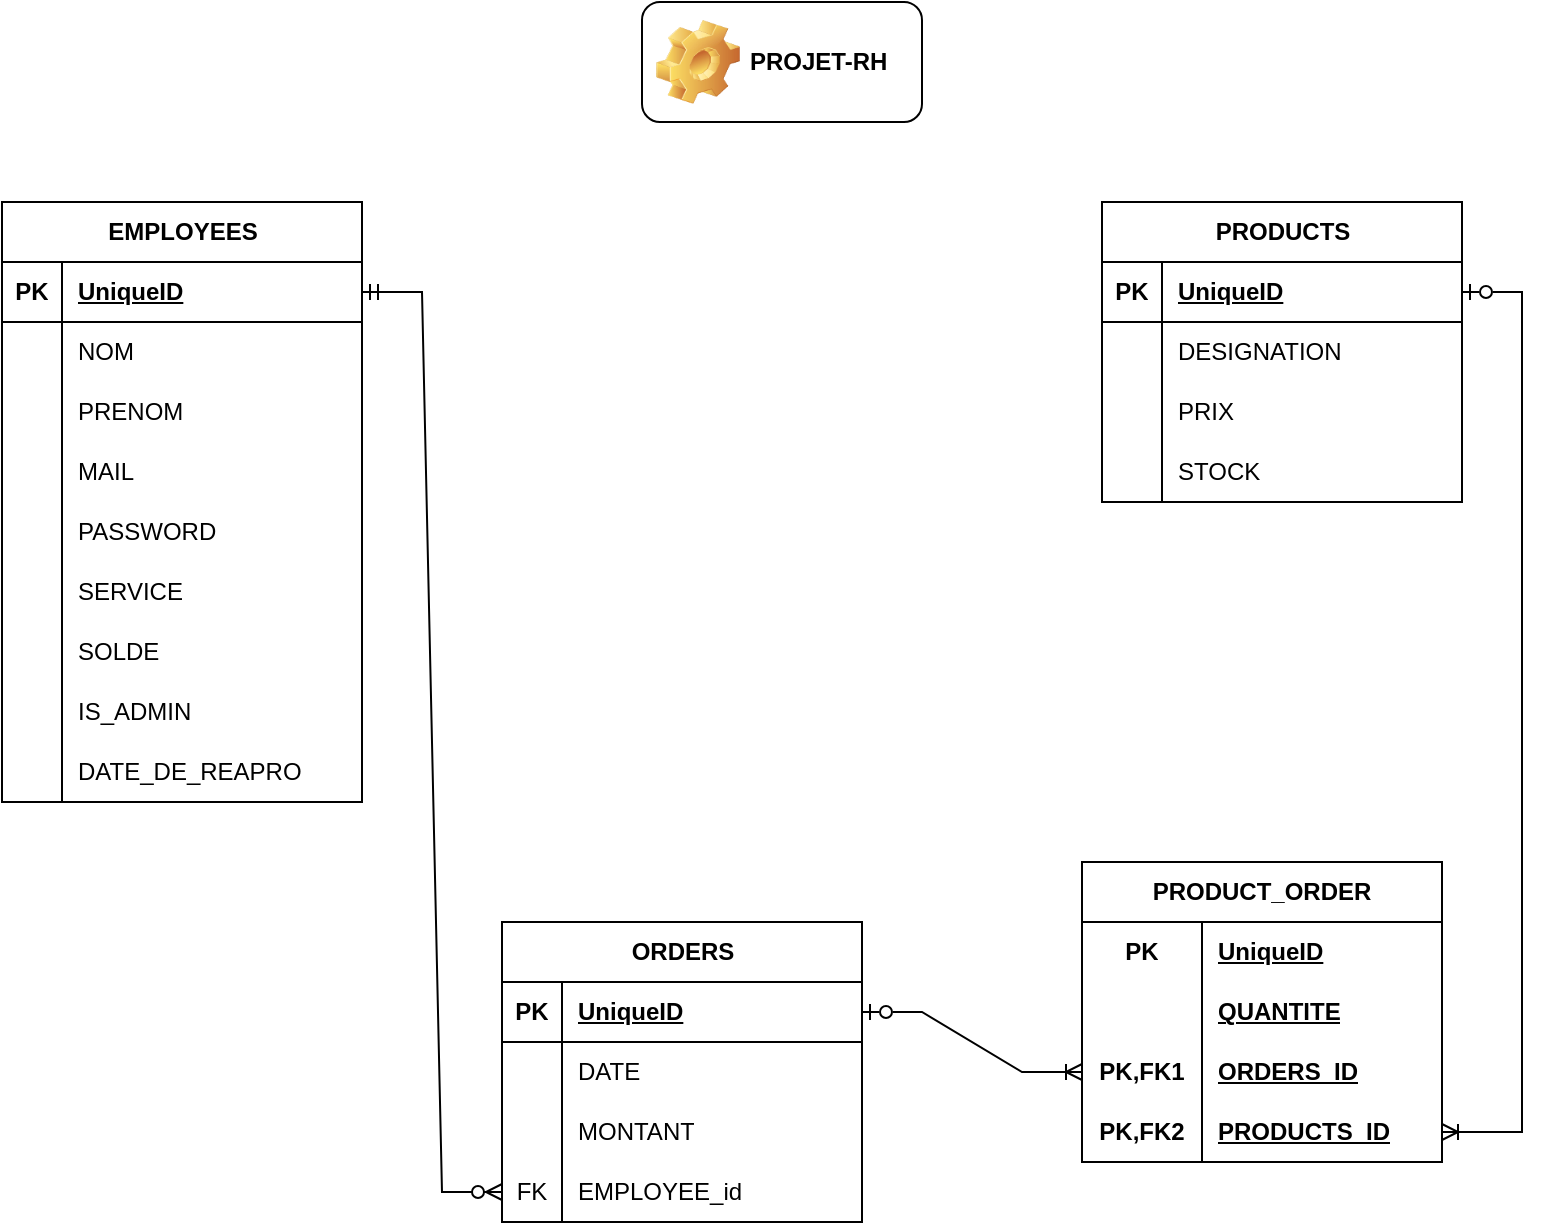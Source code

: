<mxfile version="21.2.6" type="device">
  <diagram name="Page-1" id="j2JwIPgx9smmB2Svnl6W">
    <mxGraphModel dx="1434" dy="756" grid="1" gridSize="10" guides="1" tooltips="1" connect="1" arrows="1" fold="1" page="1" pageScale="1" pageWidth="827" pageHeight="1169" math="0" shadow="0">
      <root>
        <mxCell id="0" />
        <mxCell id="1" parent="0" />
        <mxCell id="G_d8edvMcWKLDNFxr6I4-1" value="EMPLOYEES" style="shape=table;startSize=30;container=1;collapsible=1;childLayout=tableLayout;fixedRows=1;rowLines=0;fontStyle=1;align=center;resizeLast=1;html=1;" parent="1" vertex="1">
          <mxGeometry x="30" y="110" width="180" height="300" as="geometry" />
        </mxCell>
        <mxCell id="G_d8edvMcWKLDNFxr6I4-2" value="" style="shape=tableRow;horizontal=0;startSize=0;swimlaneHead=0;swimlaneBody=0;fillColor=none;collapsible=0;dropTarget=0;points=[[0,0.5],[1,0.5]];portConstraint=eastwest;top=0;left=0;right=0;bottom=1;" parent="G_d8edvMcWKLDNFxr6I4-1" vertex="1">
          <mxGeometry y="30" width="180" height="30" as="geometry" />
        </mxCell>
        <mxCell id="G_d8edvMcWKLDNFxr6I4-3" value="PK" style="shape=partialRectangle;connectable=0;fillColor=none;top=0;left=0;bottom=0;right=0;fontStyle=1;overflow=hidden;whiteSpace=wrap;html=1;" parent="G_d8edvMcWKLDNFxr6I4-2" vertex="1">
          <mxGeometry width="30" height="30" as="geometry">
            <mxRectangle width="30" height="30" as="alternateBounds" />
          </mxGeometry>
        </mxCell>
        <mxCell id="G_d8edvMcWKLDNFxr6I4-4" value="UniqueID" style="shape=partialRectangle;connectable=0;fillColor=none;top=0;left=0;bottom=0;right=0;align=left;spacingLeft=6;fontStyle=5;overflow=hidden;whiteSpace=wrap;html=1;" parent="G_d8edvMcWKLDNFxr6I4-2" vertex="1">
          <mxGeometry x="30" width="150" height="30" as="geometry">
            <mxRectangle width="150" height="30" as="alternateBounds" />
          </mxGeometry>
        </mxCell>
        <mxCell id="G_d8edvMcWKLDNFxr6I4-5" value="" style="shape=tableRow;horizontal=0;startSize=0;swimlaneHead=0;swimlaneBody=0;fillColor=none;collapsible=0;dropTarget=0;points=[[0,0.5],[1,0.5]];portConstraint=eastwest;top=0;left=0;right=0;bottom=0;" parent="G_d8edvMcWKLDNFxr6I4-1" vertex="1">
          <mxGeometry y="60" width="180" height="30" as="geometry" />
        </mxCell>
        <mxCell id="G_d8edvMcWKLDNFxr6I4-6" value="" style="shape=partialRectangle;connectable=0;fillColor=none;top=0;left=0;bottom=0;right=0;editable=1;overflow=hidden;whiteSpace=wrap;html=1;" parent="G_d8edvMcWKLDNFxr6I4-5" vertex="1">
          <mxGeometry width="30" height="30" as="geometry">
            <mxRectangle width="30" height="30" as="alternateBounds" />
          </mxGeometry>
        </mxCell>
        <mxCell id="G_d8edvMcWKLDNFxr6I4-7" value="NOM" style="shape=partialRectangle;connectable=0;fillColor=none;top=0;left=0;bottom=0;right=0;align=left;spacingLeft=6;overflow=hidden;whiteSpace=wrap;html=1;" parent="G_d8edvMcWKLDNFxr6I4-5" vertex="1">
          <mxGeometry x="30" width="150" height="30" as="geometry">
            <mxRectangle width="150" height="30" as="alternateBounds" />
          </mxGeometry>
        </mxCell>
        <mxCell id="G_d8edvMcWKLDNFxr6I4-8" value="" style="shape=tableRow;horizontal=0;startSize=0;swimlaneHead=0;swimlaneBody=0;fillColor=none;collapsible=0;dropTarget=0;points=[[0,0.5],[1,0.5]];portConstraint=eastwest;top=0;left=0;right=0;bottom=0;" parent="G_d8edvMcWKLDNFxr6I4-1" vertex="1">
          <mxGeometry y="90" width="180" height="30" as="geometry" />
        </mxCell>
        <mxCell id="G_d8edvMcWKLDNFxr6I4-9" value="" style="shape=partialRectangle;connectable=0;fillColor=none;top=0;left=0;bottom=0;right=0;editable=1;overflow=hidden;whiteSpace=wrap;html=1;" parent="G_d8edvMcWKLDNFxr6I4-8" vertex="1">
          <mxGeometry width="30" height="30" as="geometry">
            <mxRectangle width="30" height="30" as="alternateBounds" />
          </mxGeometry>
        </mxCell>
        <mxCell id="G_d8edvMcWKLDNFxr6I4-10" value="PRENOM" style="shape=partialRectangle;connectable=0;fillColor=none;top=0;left=0;bottom=0;right=0;align=left;spacingLeft=6;overflow=hidden;whiteSpace=wrap;html=1;" parent="G_d8edvMcWKLDNFxr6I4-8" vertex="1">
          <mxGeometry x="30" width="150" height="30" as="geometry">
            <mxRectangle width="150" height="30" as="alternateBounds" />
          </mxGeometry>
        </mxCell>
        <mxCell id="G_d8edvMcWKLDNFxr6I4-62" value="" style="shape=tableRow;horizontal=0;startSize=0;swimlaneHead=0;swimlaneBody=0;fillColor=none;collapsible=0;dropTarget=0;points=[[0,0.5],[1,0.5]];portConstraint=eastwest;top=0;left=0;right=0;bottom=0;" parent="G_d8edvMcWKLDNFxr6I4-1" vertex="1">
          <mxGeometry y="120" width="180" height="30" as="geometry" />
        </mxCell>
        <mxCell id="G_d8edvMcWKLDNFxr6I4-63" value="" style="shape=partialRectangle;connectable=0;fillColor=none;top=0;left=0;bottom=0;right=0;editable=1;overflow=hidden;whiteSpace=wrap;html=1;" parent="G_d8edvMcWKLDNFxr6I4-62" vertex="1">
          <mxGeometry width="30" height="30" as="geometry">
            <mxRectangle width="30" height="30" as="alternateBounds" />
          </mxGeometry>
        </mxCell>
        <mxCell id="G_d8edvMcWKLDNFxr6I4-64" value="MAIL" style="shape=partialRectangle;connectable=0;fillColor=none;top=0;left=0;bottom=0;right=0;align=left;spacingLeft=6;overflow=hidden;whiteSpace=wrap;html=1;" parent="G_d8edvMcWKLDNFxr6I4-62" vertex="1">
          <mxGeometry x="30" width="150" height="30" as="geometry">
            <mxRectangle width="150" height="30" as="alternateBounds" />
          </mxGeometry>
        </mxCell>
        <mxCell id="G_d8edvMcWKLDNFxr6I4-65" value="" style="shape=tableRow;horizontal=0;startSize=0;swimlaneHead=0;swimlaneBody=0;fillColor=none;collapsible=0;dropTarget=0;points=[[0,0.5],[1,0.5]];portConstraint=eastwest;top=0;left=0;right=0;bottom=0;" parent="G_d8edvMcWKLDNFxr6I4-1" vertex="1">
          <mxGeometry y="150" width="180" height="30" as="geometry" />
        </mxCell>
        <mxCell id="G_d8edvMcWKLDNFxr6I4-66" value="" style="shape=partialRectangle;connectable=0;fillColor=none;top=0;left=0;bottom=0;right=0;editable=1;overflow=hidden;whiteSpace=wrap;html=1;" parent="G_d8edvMcWKLDNFxr6I4-65" vertex="1">
          <mxGeometry width="30" height="30" as="geometry">
            <mxRectangle width="30" height="30" as="alternateBounds" />
          </mxGeometry>
        </mxCell>
        <mxCell id="G_d8edvMcWKLDNFxr6I4-67" value="PASSWORD" style="shape=partialRectangle;connectable=0;fillColor=none;top=0;left=0;bottom=0;right=0;align=left;spacingLeft=6;overflow=hidden;whiteSpace=wrap;html=1;" parent="G_d8edvMcWKLDNFxr6I4-65" vertex="1">
          <mxGeometry x="30" width="150" height="30" as="geometry">
            <mxRectangle width="150" height="30" as="alternateBounds" />
          </mxGeometry>
        </mxCell>
        <mxCell id="G_d8edvMcWKLDNFxr6I4-11" value="" style="shape=tableRow;horizontal=0;startSize=0;swimlaneHead=0;swimlaneBody=0;fillColor=none;collapsible=0;dropTarget=0;points=[[0,0.5],[1,0.5]];portConstraint=eastwest;top=0;left=0;right=0;bottom=0;" parent="G_d8edvMcWKLDNFxr6I4-1" vertex="1">
          <mxGeometry y="180" width="180" height="30" as="geometry" />
        </mxCell>
        <mxCell id="G_d8edvMcWKLDNFxr6I4-12" value="" style="shape=partialRectangle;connectable=0;fillColor=none;top=0;left=0;bottom=0;right=0;editable=1;overflow=hidden;whiteSpace=wrap;html=1;" parent="G_d8edvMcWKLDNFxr6I4-11" vertex="1">
          <mxGeometry width="30" height="30" as="geometry">
            <mxRectangle width="30" height="30" as="alternateBounds" />
          </mxGeometry>
        </mxCell>
        <mxCell id="G_d8edvMcWKLDNFxr6I4-13" value="SERVICE" style="shape=partialRectangle;connectable=0;fillColor=none;top=0;left=0;bottom=0;right=0;align=left;spacingLeft=6;overflow=hidden;whiteSpace=wrap;html=1;" parent="G_d8edvMcWKLDNFxr6I4-11" vertex="1">
          <mxGeometry x="30" width="150" height="30" as="geometry">
            <mxRectangle width="150" height="30" as="alternateBounds" />
          </mxGeometry>
        </mxCell>
        <mxCell id="G_d8edvMcWKLDNFxr6I4-49" value="" style="shape=tableRow;horizontal=0;startSize=0;swimlaneHead=0;swimlaneBody=0;fillColor=none;collapsible=0;dropTarget=0;points=[[0,0.5],[1,0.5]];portConstraint=eastwest;top=0;left=0;right=0;bottom=0;" parent="G_d8edvMcWKLDNFxr6I4-1" vertex="1">
          <mxGeometry y="210" width="180" height="30" as="geometry" />
        </mxCell>
        <mxCell id="G_d8edvMcWKLDNFxr6I4-50" value="" style="shape=partialRectangle;connectable=0;fillColor=none;top=0;left=0;bottom=0;right=0;editable=1;overflow=hidden;whiteSpace=wrap;html=1;" parent="G_d8edvMcWKLDNFxr6I4-49" vertex="1">
          <mxGeometry width="30" height="30" as="geometry">
            <mxRectangle width="30" height="30" as="alternateBounds" />
          </mxGeometry>
        </mxCell>
        <mxCell id="G_d8edvMcWKLDNFxr6I4-51" value="SOLDE" style="shape=partialRectangle;connectable=0;fillColor=none;top=0;left=0;bottom=0;right=0;align=left;spacingLeft=6;overflow=hidden;whiteSpace=wrap;html=1;" parent="G_d8edvMcWKLDNFxr6I4-49" vertex="1">
          <mxGeometry x="30" width="150" height="30" as="geometry">
            <mxRectangle width="150" height="30" as="alternateBounds" />
          </mxGeometry>
        </mxCell>
        <mxCell id="G_d8edvMcWKLDNFxr6I4-52" value="" style="shape=tableRow;horizontal=0;startSize=0;swimlaneHead=0;swimlaneBody=0;fillColor=none;collapsible=0;dropTarget=0;points=[[0,0.5],[1,0.5]];portConstraint=eastwest;top=0;left=0;right=0;bottom=0;" parent="G_d8edvMcWKLDNFxr6I4-1" vertex="1">
          <mxGeometry y="240" width="180" height="30" as="geometry" />
        </mxCell>
        <mxCell id="G_d8edvMcWKLDNFxr6I4-53" value="" style="shape=partialRectangle;connectable=0;fillColor=none;top=0;left=0;bottom=0;right=0;editable=1;overflow=hidden;whiteSpace=wrap;html=1;" parent="G_d8edvMcWKLDNFxr6I4-52" vertex="1">
          <mxGeometry width="30" height="30" as="geometry">
            <mxRectangle width="30" height="30" as="alternateBounds" />
          </mxGeometry>
        </mxCell>
        <mxCell id="G_d8edvMcWKLDNFxr6I4-54" value="IS_ADMIN" style="shape=partialRectangle;connectable=0;fillColor=none;top=0;left=0;bottom=0;right=0;align=left;spacingLeft=6;overflow=hidden;whiteSpace=wrap;html=1;" parent="G_d8edvMcWKLDNFxr6I4-52" vertex="1">
          <mxGeometry x="30" width="150" height="30" as="geometry">
            <mxRectangle width="150" height="30" as="alternateBounds" />
          </mxGeometry>
        </mxCell>
        <mxCell id="G_d8edvMcWKLDNFxr6I4-55" value="" style="shape=tableRow;horizontal=0;startSize=0;swimlaneHead=0;swimlaneBody=0;fillColor=none;collapsible=0;dropTarget=0;points=[[0,0.5],[1,0.5]];portConstraint=eastwest;top=0;left=0;right=0;bottom=0;" parent="G_d8edvMcWKLDNFxr6I4-1" vertex="1">
          <mxGeometry y="270" width="180" height="30" as="geometry" />
        </mxCell>
        <mxCell id="G_d8edvMcWKLDNFxr6I4-56" value="" style="shape=partialRectangle;connectable=0;fillColor=none;top=0;left=0;bottom=0;right=0;editable=1;overflow=hidden;whiteSpace=wrap;html=1;" parent="G_d8edvMcWKLDNFxr6I4-55" vertex="1">
          <mxGeometry width="30" height="30" as="geometry">
            <mxRectangle width="30" height="30" as="alternateBounds" />
          </mxGeometry>
        </mxCell>
        <mxCell id="G_d8edvMcWKLDNFxr6I4-57" value="DATE_DE_REAPRO" style="shape=partialRectangle;connectable=0;fillColor=none;top=0;left=0;bottom=0;right=0;align=left;spacingLeft=6;overflow=hidden;whiteSpace=wrap;html=1;" parent="G_d8edvMcWKLDNFxr6I4-55" vertex="1">
          <mxGeometry x="30" width="150" height="30" as="geometry">
            <mxRectangle width="150" height="30" as="alternateBounds" />
          </mxGeometry>
        </mxCell>
        <mxCell id="G_d8edvMcWKLDNFxr6I4-14" value="PRODUCTS" style="shape=table;startSize=30;container=1;collapsible=1;childLayout=tableLayout;fixedRows=1;rowLines=0;fontStyle=1;align=center;resizeLast=1;html=1;" parent="1" vertex="1">
          <mxGeometry x="580" y="110" width="180" height="150" as="geometry" />
        </mxCell>
        <mxCell id="G_d8edvMcWKLDNFxr6I4-15" value="" style="shape=tableRow;horizontal=0;startSize=0;swimlaneHead=0;swimlaneBody=0;fillColor=none;collapsible=0;dropTarget=0;points=[[0,0.5],[1,0.5]];portConstraint=eastwest;top=0;left=0;right=0;bottom=1;" parent="G_d8edvMcWKLDNFxr6I4-14" vertex="1">
          <mxGeometry y="30" width="180" height="30" as="geometry" />
        </mxCell>
        <mxCell id="G_d8edvMcWKLDNFxr6I4-16" value="PK" style="shape=partialRectangle;connectable=0;fillColor=none;top=0;left=0;bottom=0;right=0;fontStyle=1;overflow=hidden;whiteSpace=wrap;html=1;" parent="G_d8edvMcWKLDNFxr6I4-15" vertex="1">
          <mxGeometry width="30" height="30" as="geometry">
            <mxRectangle width="30" height="30" as="alternateBounds" />
          </mxGeometry>
        </mxCell>
        <mxCell id="G_d8edvMcWKLDNFxr6I4-17" value="UniqueID" style="shape=partialRectangle;connectable=0;fillColor=none;top=0;left=0;bottom=0;right=0;align=left;spacingLeft=6;fontStyle=5;overflow=hidden;whiteSpace=wrap;html=1;" parent="G_d8edvMcWKLDNFxr6I4-15" vertex="1">
          <mxGeometry x="30" width="150" height="30" as="geometry">
            <mxRectangle width="150" height="30" as="alternateBounds" />
          </mxGeometry>
        </mxCell>
        <mxCell id="G_d8edvMcWKLDNFxr6I4-18" value="" style="shape=tableRow;horizontal=0;startSize=0;swimlaneHead=0;swimlaneBody=0;fillColor=none;collapsible=0;dropTarget=0;points=[[0,0.5],[1,0.5]];portConstraint=eastwest;top=0;left=0;right=0;bottom=0;" parent="G_d8edvMcWKLDNFxr6I4-14" vertex="1">
          <mxGeometry y="60" width="180" height="30" as="geometry" />
        </mxCell>
        <mxCell id="G_d8edvMcWKLDNFxr6I4-19" value="" style="shape=partialRectangle;connectable=0;fillColor=none;top=0;left=0;bottom=0;right=0;editable=1;overflow=hidden;whiteSpace=wrap;html=1;" parent="G_d8edvMcWKLDNFxr6I4-18" vertex="1">
          <mxGeometry width="30" height="30" as="geometry">
            <mxRectangle width="30" height="30" as="alternateBounds" />
          </mxGeometry>
        </mxCell>
        <mxCell id="G_d8edvMcWKLDNFxr6I4-20" value="DESIGNATION" style="shape=partialRectangle;connectable=0;fillColor=none;top=0;left=0;bottom=0;right=0;align=left;spacingLeft=6;overflow=hidden;whiteSpace=wrap;html=1;" parent="G_d8edvMcWKLDNFxr6I4-18" vertex="1">
          <mxGeometry x="30" width="150" height="30" as="geometry">
            <mxRectangle width="150" height="30" as="alternateBounds" />
          </mxGeometry>
        </mxCell>
        <mxCell id="G_d8edvMcWKLDNFxr6I4-21" value="" style="shape=tableRow;horizontal=0;startSize=0;swimlaneHead=0;swimlaneBody=0;fillColor=none;collapsible=0;dropTarget=0;points=[[0,0.5],[1,0.5]];portConstraint=eastwest;top=0;left=0;right=0;bottom=0;" parent="G_d8edvMcWKLDNFxr6I4-14" vertex="1">
          <mxGeometry y="90" width="180" height="30" as="geometry" />
        </mxCell>
        <mxCell id="G_d8edvMcWKLDNFxr6I4-22" value="" style="shape=partialRectangle;connectable=0;fillColor=none;top=0;left=0;bottom=0;right=0;editable=1;overflow=hidden;whiteSpace=wrap;html=1;" parent="G_d8edvMcWKLDNFxr6I4-21" vertex="1">
          <mxGeometry width="30" height="30" as="geometry">
            <mxRectangle width="30" height="30" as="alternateBounds" />
          </mxGeometry>
        </mxCell>
        <mxCell id="G_d8edvMcWKLDNFxr6I4-23" value="PRIX" style="shape=partialRectangle;connectable=0;fillColor=none;top=0;left=0;bottom=0;right=0;align=left;spacingLeft=6;overflow=hidden;whiteSpace=wrap;html=1;" parent="G_d8edvMcWKLDNFxr6I4-21" vertex="1">
          <mxGeometry x="30" width="150" height="30" as="geometry">
            <mxRectangle width="150" height="30" as="alternateBounds" />
          </mxGeometry>
        </mxCell>
        <mxCell id="G_d8edvMcWKLDNFxr6I4-43" value="" style="shape=tableRow;horizontal=0;startSize=0;swimlaneHead=0;swimlaneBody=0;fillColor=none;collapsible=0;dropTarget=0;points=[[0,0.5],[1,0.5]];portConstraint=eastwest;top=0;left=0;right=0;bottom=0;" parent="G_d8edvMcWKLDNFxr6I4-14" vertex="1">
          <mxGeometry y="120" width="180" height="30" as="geometry" />
        </mxCell>
        <mxCell id="G_d8edvMcWKLDNFxr6I4-44" value="" style="shape=partialRectangle;connectable=0;fillColor=none;top=0;left=0;bottom=0;right=0;editable=1;overflow=hidden;whiteSpace=wrap;html=1;" parent="G_d8edvMcWKLDNFxr6I4-43" vertex="1">
          <mxGeometry width="30" height="30" as="geometry">
            <mxRectangle width="30" height="30" as="alternateBounds" />
          </mxGeometry>
        </mxCell>
        <mxCell id="G_d8edvMcWKLDNFxr6I4-45" value="STOCK" style="shape=partialRectangle;connectable=0;fillColor=none;top=0;left=0;bottom=0;right=0;align=left;spacingLeft=6;overflow=hidden;whiteSpace=wrap;html=1;" parent="G_d8edvMcWKLDNFxr6I4-43" vertex="1">
          <mxGeometry x="30" width="150" height="30" as="geometry">
            <mxRectangle width="150" height="30" as="alternateBounds" />
          </mxGeometry>
        </mxCell>
        <mxCell id="G_d8edvMcWKLDNFxr6I4-27" value="PRODUCT_ORDER" style="shape=table;startSize=30;container=1;collapsible=1;childLayout=tableLayout;fixedRows=1;rowLines=0;fontStyle=1;align=center;resizeLast=1;html=1;whiteSpace=wrap;" parent="1" vertex="1">
          <mxGeometry x="570" y="440" width="180" height="150" as="geometry" />
        </mxCell>
        <mxCell id="G_d8edvMcWKLDNFxr6I4-81" value="" style="shape=tableRow;horizontal=0;startSize=0;swimlaneHead=0;swimlaneBody=0;fillColor=none;collapsible=0;dropTarget=0;points=[[0,0.5],[1,0.5]];portConstraint=eastwest;top=0;left=0;right=0;bottom=0;html=1;" parent="G_d8edvMcWKLDNFxr6I4-27" vertex="1">
          <mxGeometry y="30" width="180" height="30" as="geometry" />
        </mxCell>
        <mxCell id="G_d8edvMcWKLDNFxr6I4-82" value="PK" style="shape=partialRectangle;connectable=0;fillColor=none;top=0;left=0;bottom=0;right=0;fontStyle=1;overflow=hidden;html=1;whiteSpace=wrap;" parent="G_d8edvMcWKLDNFxr6I4-81" vertex="1">
          <mxGeometry width="60" height="30" as="geometry">
            <mxRectangle width="60" height="30" as="alternateBounds" />
          </mxGeometry>
        </mxCell>
        <mxCell id="G_d8edvMcWKLDNFxr6I4-83" value="UniqueID" style="shape=partialRectangle;connectable=0;fillColor=none;top=0;left=0;bottom=0;right=0;align=left;spacingLeft=6;fontStyle=5;overflow=hidden;html=1;whiteSpace=wrap;" parent="G_d8edvMcWKLDNFxr6I4-81" vertex="1">
          <mxGeometry x="60" width="120" height="30" as="geometry">
            <mxRectangle width="120" height="30" as="alternateBounds" />
          </mxGeometry>
        </mxCell>
        <mxCell id="0M7NWdModcYL1BsNrISZ-4" value="" style="shape=tableRow;horizontal=0;startSize=0;swimlaneHead=0;swimlaneBody=0;fillColor=none;collapsible=0;dropTarget=0;points=[[0,0.5],[1,0.5]];portConstraint=eastwest;top=0;left=0;right=0;bottom=0;html=1;swimlaneLine=1;strokeWidth=0;strokeColor=inherit;" vertex="1" parent="G_d8edvMcWKLDNFxr6I4-27">
          <mxGeometry y="60" width="180" height="30" as="geometry" />
        </mxCell>
        <mxCell id="0M7NWdModcYL1BsNrISZ-5" value="" style="shape=partialRectangle;connectable=0;fillColor=none;top=0;left=0;bottom=0;right=0;fontStyle=1;overflow=hidden;html=1;whiteSpace=wrap;" vertex="1" parent="0M7NWdModcYL1BsNrISZ-4">
          <mxGeometry width="60" height="30" as="geometry">
            <mxRectangle width="60" height="30" as="alternateBounds" />
          </mxGeometry>
        </mxCell>
        <mxCell id="0M7NWdModcYL1BsNrISZ-6" value="QUANTITE" style="shape=partialRectangle;connectable=0;fillColor=none;top=0;left=0;bottom=0;right=0;align=left;spacingLeft=6;fontStyle=5;overflow=hidden;html=1;whiteSpace=wrap;strokeColor=inherit;" vertex="1" parent="0M7NWdModcYL1BsNrISZ-4">
          <mxGeometry x="60" width="120" height="30" as="geometry">
            <mxRectangle width="120" height="30" as="alternateBounds" />
          </mxGeometry>
        </mxCell>
        <mxCell id="G_d8edvMcWKLDNFxr6I4-28" value="" style="shape=tableRow;horizontal=0;startSize=0;swimlaneHead=0;swimlaneBody=0;fillColor=none;collapsible=0;dropTarget=0;points=[[0,0.5],[1,0.5]];portConstraint=eastwest;top=0;left=0;right=0;bottom=0;html=1;" parent="G_d8edvMcWKLDNFxr6I4-27" vertex="1">
          <mxGeometry y="90" width="180" height="30" as="geometry" />
        </mxCell>
        <mxCell id="G_d8edvMcWKLDNFxr6I4-29" value="PK,FK1" style="shape=partialRectangle;connectable=0;fillColor=none;top=0;left=0;bottom=0;right=0;fontStyle=1;overflow=hidden;html=1;whiteSpace=wrap;" parent="G_d8edvMcWKLDNFxr6I4-28" vertex="1">
          <mxGeometry width="60" height="30" as="geometry">
            <mxRectangle width="60" height="30" as="alternateBounds" />
          </mxGeometry>
        </mxCell>
        <mxCell id="G_d8edvMcWKLDNFxr6I4-30" value="ORDERS_ID" style="shape=partialRectangle;connectable=0;fillColor=none;top=0;left=0;bottom=0;right=0;align=left;spacingLeft=6;fontStyle=5;overflow=hidden;html=1;whiteSpace=wrap;" parent="G_d8edvMcWKLDNFxr6I4-28" vertex="1">
          <mxGeometry x="60" width="120" height="30" as="geometry">
            <mxRectangle width="120" height="30" as="alternateBounds" />
          </mxGeometry>
        </mxCell>
        <mxCell id="G_d8edvMcWKLDNFxr6I4-31" value="" style="shape=tableRow;horizontal=0;startSize=0;swimlaneHead=0;swimlaneBody=0;fillColor=none;collapsible=0;dropTarget=0;points=[[0,0.5],[1,0.5]];portConstraint=eastwest;top=0;left=0;right=0;bottom=1;html=1;" parent="G_d8edvMcWKLDNFxr6I4-27" vertex="1">
          <mxGeometry y="120" width="180" height="30" as="geometry" />
        </mxCell>
        <mxCell id="G_d8edvMcWKLDNFxr6I4-32" value="PK,FK2" style="shape=partialRectangle;connectable=0;fillColor=none;top=0;left=0;bottom=0;right=0;fontStyle=1;overflow=hidden;html=1;whiteSpace=wrap;" parent="G_d8edvMcWKLDNFxr6I4-31" vertex="1">
          <mxGeometry width="60" height="30" as="geometry">
            <mxRectangle width="60" height="30" as="alternateBounds" />
          </mxGeometry>
        </mxCell>
        <mxCell id="G_d8edvMcWKLDNFxr6I4-33" value="PRODUCTS_ID" style="shape=partialRectangle;connectable=0;fillColor=none;top=0;left=0;bottom=0;right=0;align=left;spacingLeft=6;fontStyle=5;overflow=hidden;html=1;whiteSpace=wrap;" parent="G_d8edvMcWKLDNFxr6I4-31" vertex="1">
          <mxGeometry x="60" width="120" height="30" as="geometry">
            <mxRectangle width="120" height="30" as="alternateBounds" />
          </mxGeometry>
        </mxCell>
        <mxCell id="G_d8edvMcWKLDNFxr6I4-58" value="" style="edgeStyle=entityRelationEdgeStyle;fontSize=12;html=1;endArrow=ERzeroToMany;startArrow=ERmandOne;rounded=0;exitX=1;exitY=0.5;exitDx=0;exitDy=0;" parent="1" source="G_d8edvMcWKLDNFxr6I4-2" target="G_d8edvMcWKLDNFxr6I4-75" edge="1">
          <mxGeometry width="100" height="100" relative="1" as="geometry">
            <mxPoint x="210" y="85" as="sourcePoint" />
            <mxPoint x="30" y="565" as="targetPoint" />
          </mxGeometry>
        </mxCell>
        <mxCell id="G_d8edvMcWKLDNFxr6I4-68" value="ORDERS" style="shape=table;startSize=30;container=1;collapsible=1;childLayout=tableLayout;fixedRows=1;rowLines=0;fontStyle=1;align=center;resizeLast=1;html=1;" parent="1" vertex="1">
          <mxGeometry x="280" y="470" width="180" height="150" as="geometry" />
        </mxCell>
        <mxCell id="G_d8edvMcWKLDNFxr6I4-69" value="" style="shape=tableRow;horizontal=0;startSize=0;swimlaneHead=0;swimlaneBody=0;fillColor=none;collapsible=0;dropTarget=0;points=[[0,0.5],[1,0.5]];portConstraint=eastwest;top=0;left=0;right=0;bottom=1;" parent="G_d8edvMcWKLDNFxr6I4-68" vertex="1">
          <mxGeometry y="30" width="180" height="30" as="geometry" />
        </mxCell>
        <mxCell id="G_d8edvMcWKLDNFxr6I4-70" value="PK" style="shape=partialRectangle;connectable=0;fillColor=none;top=0;left=0;bottom=0;right=0;fontStyle=1;overflow=hidden;whiteSpace=wrap;html=1;" parent="G_d8edvMcWKLDNFxr6I4-69" vertex="1">
          <mxGeometry width="30" height="30" as="geometry">
            <mxRectangle width="30" height="30" as="alternateBounds" />
          </mxGeometry>
        </mxCell>
        <mxCell id="G_d8edvMcWKLDNFxr6I4-71" value="UniqueID" style="shape=partialRectangle;connectable=0;fillColor=none;top=0;left=0;bottom=0;right=0;align=left;spacingLeft=6;fontStyle=5;overflow=hidden;whiteSpace=wrap;html=1;" parent="G_d8edvMcWKLDNFxr6I4-69" vertex="1">
          <mxGeometry x="30" width="150" height="30" as="geometry">
            <mxRectangle width="150" height="30" as="alternateBounds" />
          </mxGeometry>
        </mxCell>
        <mxCell id="G_d8edvMcWKLDNFxr6I4-72" value="" style="shape=tableRow;horizontal=0;startSize=0;swimlaneHead=0;swimlaneBody=0;fillColor=none;collapsible=0;dropTarget=0;points=[[0,0.5],[1,0.5]];portConstraint=eastwest;top=0;left=0;right=0;bottom=0;" parent="G_d8edvMcWKLDNFxr6I4-68" vertex="1">
          <mxGeometry y="60" width="180" height="30" as="geometry" />
        </mxCell>
        <mxCell id="G_d8edvMcWKLDNFxr6I4-73" value="" style="shape=partialRectangle;connectable=0;fillColor=none;top=0;left=0;bottom=0;right=0;editable=1;overflow=hidden;whiteSpace=wrap;html=1;" parent="G_d8edvMcWKLDNFxr6I4-72" vertex="1">
          <mxGeometry width="30" height="30" as="geometry">
            <mxRectangle width="30" height="30" as="alternateBounds" />
          </mxGeometry>
        </mxCell>
        <mxCell id="G_d8edvMcWKLDNFxr6I4-74" value="DATE" style="shape=partialRectangle;connectable=0;fillColor=none;top=0;left=0;bottom=0;right=0;align=left;spacingLeft=6;overflow=hidden;whiteSpace=wrap;html=1;" parent="G_d8edvMcWKLDNFxr6I4-72" vertex="1">
          <mxGeometry x="30" width="150" height="30" as="geometry">
            <mxRectangle width="150" height="30" as="alternateBounds" />
          </mxGeometry>
        </mxCell>
        <mxCell id="0M7NWdModcYL1BsNrISZ-1" value="" style="shape=tableRow;horizontal=0;startSize=0;swimlaneHead=0;swimlaneBody=0;fillColor=none;collapsible=0;dropTarget=0;points=[[0,0.5],[1,0.5]];portConstraint=eastwest;top=0;left=0;right=0;bottom=0;" vertex="1" parent="G_d8edvMcWKLDNFxr6I4-68">
          <mxGeometry y="90" width="180" height="30" as="geometry" />
        </mxCell>
        <mxCell id="0M7NWdModcYL1BsNrISZ-2" value="" style="shape=partialRectangle;connectable=0;fillColor=none;top=0;left=0;bottom=0;right=0;editable=1;overflow=hidden;whiteSpace=wrap;html=1;" vertex="1" parent="0M7NWdModcYL1BsNrISZ-1">
          <mxGeometry width="30" height="30" as="geometry">
            <mxRectangle width="30" height="30" as="alternateBounds" />
          </mxGeometry>
        </mxCell>
        <mxCell id="0M7NWdModcYL1BsNrISZ-3" value="MONTANT" style="shape=partialRectangle;connectable=0;fillColor=none;top=0;left=0;bottom=0;right=0;align=left;spacingLeft=6;overflow=hidden;whiteSpace=wrap;html=1;" vertex="1" parent="0M7NWdModcYL1BsNrISZ-1">
          <mxGeometry x="30" width="150" height="30" as="geometry">
            <mxRectangle width="150" height="30" as="alternateBounds" />
          </mxGeometry>
        </mxCell>
        <mxCell id="G_d8edvMcWKLDNFxr6I4-75" value="" style="shape=tableRow;horizontal=0;startSize=0;swimlaneHead=0;swimlaneBody=0;fillColor=none;collapsible=0;dropTarget=0;points=[[0,0.5],[1,0.5]];portConstraint=eastwest;top=0;left=0;right=0;bottom=0;" parent="G_d8edvMcWKLDNFxr6I4-68" vertex="1">
          <mxGeometry y="120" width="180" height="30" as="geometry" />
        </mxCell>
        <mxCell id="G_d8edvMcWKLDNFxr6I4-76" value="FK" style="shape=partialRectangle;connectable=0;fillColor=none;top=0;left=0;bottom=0;right=0;editable=1;overflow=hidden;whiteSpace=wrap;html=1;" parent="G_d8edvMcWKLDNFxr6I4-75" vertex="1">
          <mxGeometry width="30" height="30" as="geometry">
            <mxRectangle width="30" height="30" as="alternateBounds" />
          </mxGeometry>
        </mxCell>
        <mxCell id="G_d8edvMcWKLDNFxr6I4-77" value="EMPLOYEE_id" style="shape=partialRectangle;connectable=0;fillColor=none;top=0;left=0;bottom=0;right=0;align=left;spacingLeft=6;overflow=hidden;whiteSpace=wrap;html=1;" parent="G_d8edvMcWKLDNFxr6I4-75" vertex="1">
          <mxGeometry x="30" width="150" height="30" as="geometry">
            <mxRectangle width="150" height="30" as="alternateBounds" />
          </mxGeometry>
        </mxCell>
        <mxCell id="G_d8edvMcWKLDNFxr6I4-85" value="" style="edgeStyle=entityRelationEdgeStyle;fontSize=12;html=1;endArrow=ERzeroToOne;startArrow=ERoneToMany;rounded=0;endFill=0;" parent="1" source="G_d8edvMcWKLDNFxr6I4-31" target="G_d8edvMcWKLDNFxr6I4-15" edge="1">
          <mxGeometry width="100" height="100" relative="1" as="geometry">
            <mxPoint x="360" y="410" as="sourcePoint" />
            <mxPoint x="460" y="310" as="targetPoint" />
          </mxGeometry>
        </mxCell>
        <mxCell id="G_d8edvMcWKLDNFxr6I4-86" value="" style="edgeStyle=entityRelationEdgeStyle;fontSize=12;html=1;endArrow=ERoneToMany;startArrow=ERzeroToOne;rounded=0;exitX=1;exitY=0.5;exitDx=0;exitDy=0;startFill=0;" parent="1" source="G_d8edvMcWKLDNFxr6I4-69" target="G_d8edvMcWKLDNFxr6I4-28" edge="1">
          <mxGeometry width="100" height="100" relative="1" as="geometry">
            <mxPoint x="70" y="410" as="sourcePoint" />
            <mxPoint x="170" y="310" as="targetPoint" />
          </mxGeometry>
        </mxCell>
        <mxCell id="G_d8edvMcWKLDNFxr6I4-87" value="PROJET-RH" style="label;whiteSpace=wrap;html=1;image=img/clipart/Gear_128x128.png" parent="1" vertex="1">
          <mxGeometry x="350" y="10" width="140" height="60" as="geometry" />
        </mxCell>
        <mxCell id="0M7NWdModcYL1BsNrISZ-7" value="" style="shape=tableRow;horizontal=0;startSize=0;swimlaneHead=0;swimlaneBody=0;fillColor=none;collapsible=0;dropTarget=0;points=[[0,0.5],[1,0.5]];portConstraint=eastwest;top=0;left=0;right=0;bottom=0;" vertex="1" parent="1">
          <mxGeometry x="570" y="500" width="180" height="30" as="geometry" />
        </mxCell>
        <mxCell id="0M7NWdModcYL1BsNrISZ-8" value="" style="shape=partialRectangle;connectable=0;fillColor=none;top=0;left=0;bottom=0;right=0;editable=1;overflow=hidden;whiteSpace=wrap;html=1;" vertex="1" parent="0M7NWdModcYL1BsNrISZ-7">
          <mxGeometry width="30" height="30" as="geometry">
            <mxRectangle width="30" height="30" as="alternateBounds" />
          </mxGeometry>
        </mxCell>
      </root>
    </mxGraphModel>
  </diagram>
</mxfile>
